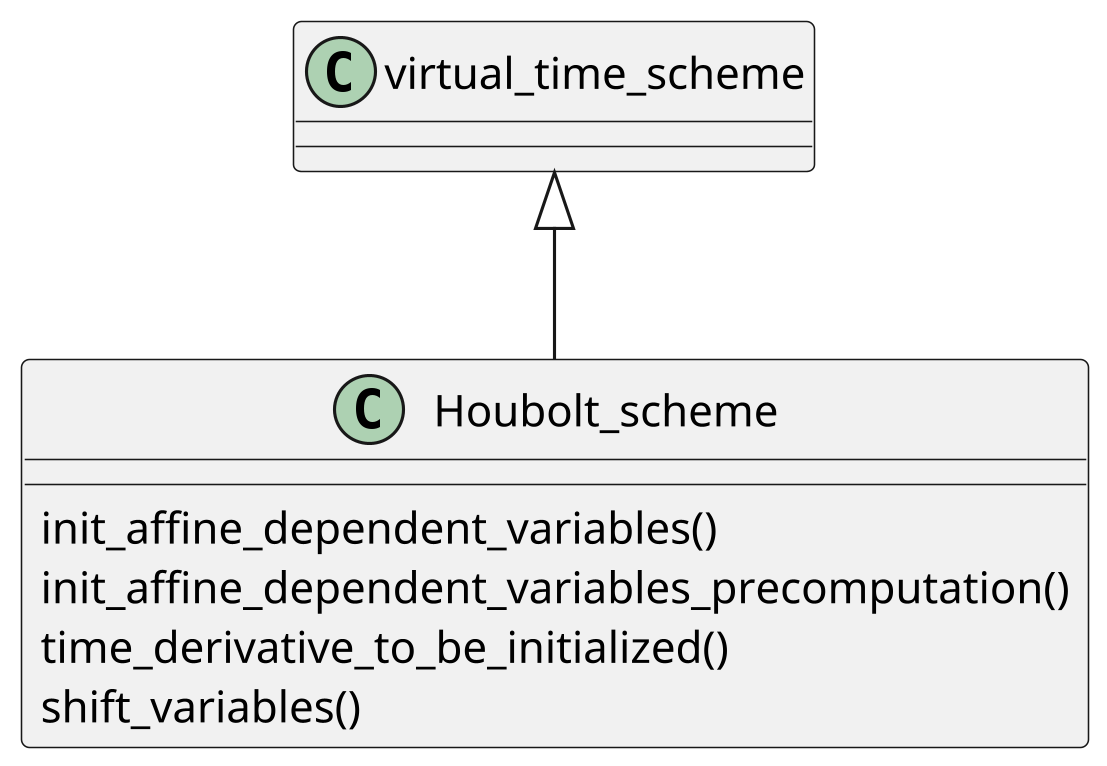 @startuml{Houbolt_scheme.png}

skinparam dpi 300
class "Houbolt_scheme" as Houbolt_scheme {
    init_affine_dependent_variables()
    init_affine_dependent_variables_precomputation()
    time_derivative_to_be_initialized()
    shift_variables()
}
virtual_time_scheme <|-- Houbolt_scheme
@enduml
